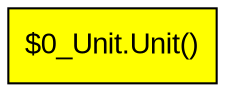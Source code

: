 digraph D {
node [shape=record fontname=Arial splines=ortho];
node0 [label="$0_Unit.Unit()" style="filled" shape="box" fillcolor="yellow"]
}

